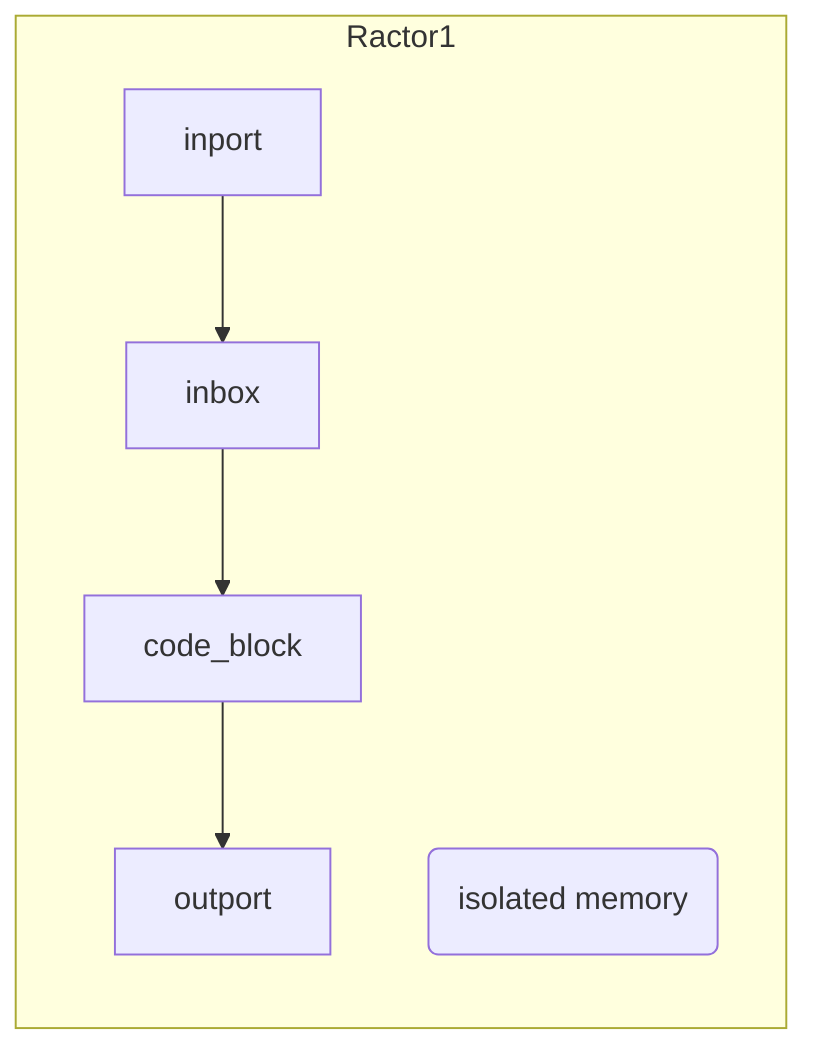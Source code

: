 graph LR
    inport --> inbox
    inbox --> code_block
    code_block --> outport
    subgraph Ractor1
    inport
    inbox
    data(isolated memory)
    code_block
    outport
    end